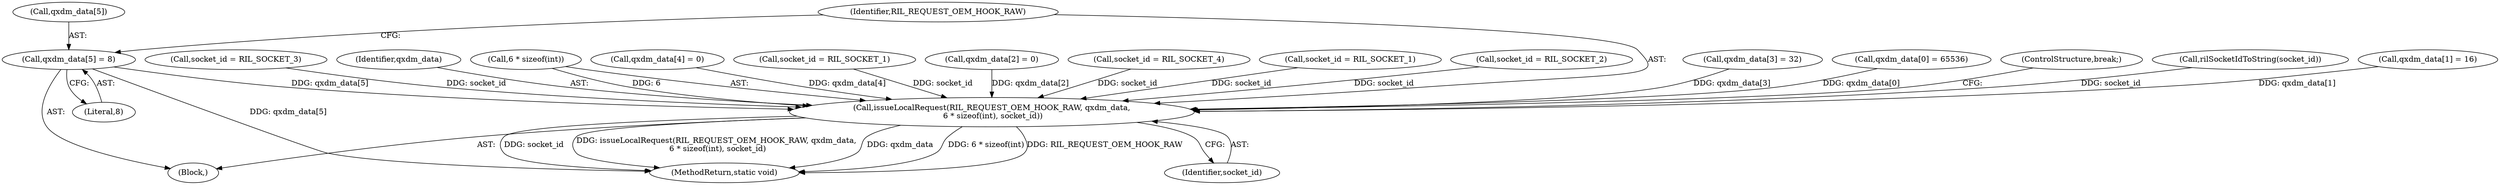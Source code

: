 digraph "0_Android_cd5f15f588a5d27e99ba12f057245bfe507f8c42@array" {
"1000516" [label="(Call,qxdm_data[5] = 8)"];
"1000521" [label="(Call,issueLocalRequest(RIL_REQUEST_OEM_HOOK_RAW, qxdm_data,\n 6 * sizeof(int), socket_id))"];
"1000516" [label="(Call,qxdm_data[5] = 8)"];
"1000346" [label="(Call,socket_id = RIL_SOCKET_2)"];
"1000361" [label="(Call,socket_id = RIL_SOCKET_1)"];
"1000522" [label="(Identifier,RIL_REQUEST_OEM_HOOK_RAW)"];
"1000506" [label="(Call,qxdm_data[3] = 32)"];
"1000491" [label="(Call,qxdm_data[0] = 65536)"];
"1000370" [label="(Block,)"];
"1000529" [label="(ControlStructure,break;)"];
"1000143" [label="(Call,rilSocketIdToString(socket_id))"];
"1000635" [label="(MethodReturn,static void)"];
"1000520" [label="(Literal,8)"];
"1000496" [label="(Call,qxdm_data[1] = 16)"];
"1000521" [label="(Call,issueLocalRequest(RIL_REQUEST_OEM_HOOK_RAW, qxdm_data,\n 6 * sizeof(int), socket_id))"];
"1000517" [label="(Call,qxdm_data[5])"];
"1000351" [label="(Call,socket_id = RIL_SOCKET_3)"];
"1000523" [label="(Identifier,qxdm_data)"];
"1000524" [label="(Call,6 * sizeof(int))"];
"1000511" [label="(Call,qxdm_data[4] = 0)"];
"1000341" [label="(Call,socket_id = RIL_SOCKET_1)"];
"1000528" [label="(Identifier,socket_id)"];
"1000501" [label="(Call,qxdm_data[2] = 0)"];
"1000356" [label="(Call,socket_id = RIL_SOCKET_4)"];
"1000516" -> "1000370"  [label="AST: "];
"1000516" -> "1000520"  [label="CFG: "];
"1000517" -> "1000516"  [label="AST: "];
"1000520" -> "1000516"  [label="AST: "];
"1000522" -> "1000516"  [label="CFG: "];
"1000516" -> "1000635"  [label="DDG: qxdm_data[5]"];
"1000516" -> "1000521"  [label="DDG: qxdm_data[5]"];
"1000521" -> "1000370"  [label="AST: "];
"1000521" -> "1000528"  [label="CFG: "];
"1000522" -> "1000521"  [label="AST: "];
"1000523" -> "1000521"  [label="AST: "];
"1000524" -> "1000521"  [label="AST: "];
"1000528" -> "1000521"  [label="AST: "];
"1000529" -> "1000521"  [label="CFG: "];
"1000521" -> "1000635"  [label="DDG: 6 * sizeof(int)"];
"1000521" -> "1000635"  [label="DDG: RIL_REQUEST_OEM_HOOK_RAW"];
"1000521" -> "1000635"  [label="DDG: socket_id"];
"1000521" -> "1000635"  [label="DDG: issueLocalRequest(RIL_REQUEST_OEM_HOOK_RAW, qxdm_data,\n 6 * sizeof(int), socket_id)"];
"1000521" -> "1000635"  [label="DDG: qxdm_data"];
"1000506" -> "1000521"  [label="DDG: qxdm_data[3]"];
"1000496" -> "1000521"  [label="DDG: qxdm_data[1]"];
"1000501" -> "1000521"  [label="DDG: qxdm_data[2]"];
"1000511" -> "1000521"  [label="DDG: qxdm_data[4]"];
"1000491" -> "1000521"  [label="DDG: qxdm_data[0]"];
"1000524" -> "1000521"  [label="DDG: 6"];
"1000356" -> "1000521"  [label="DDG: socket_id"];
"1000143" -> "1000521"  [label="DDG: socket_id"];
"1000346" -> "1000521"  [label="DDG: socket_id"];
"1000341" -> "1000521"  [label="DDG: socket_id"];
"1000361" -> "1000521"  [label="DDG: socket_id"];
"1000351" -> "1000521"  [label="DDG: socket_id"];
}
